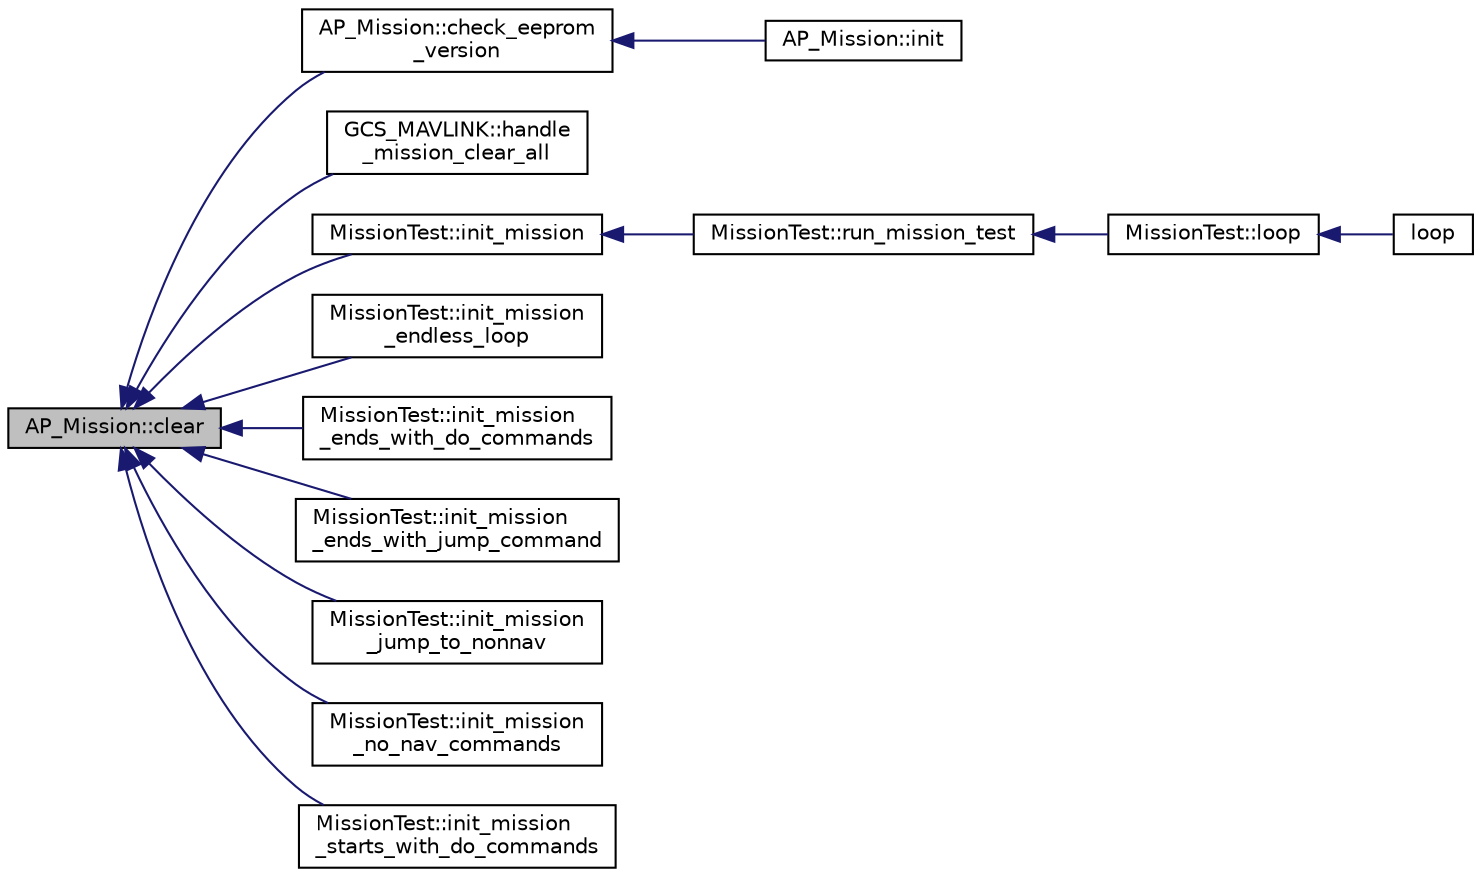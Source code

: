 digraph "AP_Mission::clear"
{
 // INTERACTIVE_SVG=YES
  edge [fontname="Helvetica",fontsize="10",labelfontname="Helvetica",labelfontsize="10"];
  node [fontname="Helvetica",fontsize="10",shape=record];
  rankdir="LR";
  Node1 [label="AP_Mission::clear",height=0.2,width=0.4,color="black", fillcolor="grey75", style="filled", fontcolor="black"];
  Node1 -> Node2 [dir="back",color="midnightblue",fontsize="10",style="solid",fontname="Helvetica"];
  Node2 [label="AP_Mission::check_eeprom\l_version",height=0.2,width=0.4,color="black", fillcolor="white", style="filled",URL="$classAP__Mission.html#ad7d2e7ab671227cdcf308aa58149e9a5"];
  Node2 -> Node3 [dir="back",color="midnightblue",fontsize="10",style="solid",fontname="Helvetica"];
  Node3 [label="AP_Mission::init",height=0.2,width=0.4,color="black", fillcolor="white", style="filled",URL="$classAP__Mission.html#aca08705d731469bf69daa788d93af56b",tooltip="init - initialises this library including checks the version in eeprom matches this library ..."];
  Node1 -> Node4 [dir="back",color="midnightblue",fontsize="10",style="solid",fontname="Helvetica"];
  Node4 [label="GCS_MAVLINK::handle\l_mission_clear_all",height=0.2,width=0.4,color="black", fillcolor="white", style="filled",URL="$classGCS__MAVLINK.html#a3ce88980604114dad68dda40849c8e09"];
  Node1 -> Node5 [dir="back",color="midnightblue",fontsize="10",style="solid",fontname="Helvetica"];
  Node5 [label="MissionTest::init_mission",height=0.2,width=0.4,color="black", fillcolor="white", style="filled",URL="$classMissionTest.html#a7ca0e5d432a02e97dbcef60c633a5e4d"];
  Node5 -> Node6 [dir="back",color="midnightblue",fontsize="10",style="solid",fontname="Helvetica"];
  Node6 [label="MissionTest::run_mission_test",height=0.2,width=0.4,color="black", fillcolor="white", style="filled",URL="$classMissionTest.html#a2161685b1b75329ff76bc4243518212d"];
  Node6 -> Node7 [dir="back",color="midnightblue",fontsize="10",style="solid",fontname="Helvetica"];
  Node7 [label="MissionTest::loop",height=0.2,width=0.4,color="black", fillcolor="white", style="filled",URL="$classMissionTest.html#ab2537e6e678a9468a69cd09f0296aeca"];
  Node7 -> Node8 [dir="back",color="midnightblue",fontsize="10",style="solid",fontname="Helvetica"];
  Node8 [label="loop",height=0.2,width=0.4,color="black", fillcolor="white", style="filled",URL="$AP__Mission__test_8cpp.html#a0b33edabd7f1c4e4a0bf32c67269be2f"];
  Node1 -> Node9 [dir="back",color="midnightblue",fontsize="10",style="solid",fontname="Helvetica"];
  Node9 [label="MissionTest::init_mission\l_endless_loop",height=0.2,width=0.4,color="black", fillcolor="white", style="filled",URL="$classMissionTest.html#a6b146fdb2cae5e245fe3808dc105dc29"];
  Node1 -> Node10 [dir="back",color="midnightblue",fontsize="10",style="solid",fontname="Helvetica"];
  Node10 [label="MissionTest::init_mission\l_ends_with_do_commands",height=0.2,width=0.4,color="black", fillcolor="white", style="filled",URL="$classMissionTest.html#a7e2eedf038693bf48fdf89a95cc6ea79"];
  Node1 -> Node11 [dir="back",color="midnightblue",fontsize="10",style="solid",fontname="Helvetica"];
  Node11 [label="MissionTest::init_mission\l_ends_with_jump_command",height=0.2,width=0.4,color="black", fillcolor="white", style="filled",URL="$classMissionTest.html#afed49d80b7fadb3302603502bbc4c37c"];
  Node1 -> Node12 [dir="back",color="midnightblue",fontsize="10",style="solid",fontname="Helvetica"];
  Node12 [label="MissionTest::init_mission\l_jump_to_nonnav",height=0.2,width=0.4,color="black", fillcolor="white", style="filled",URL="$classMissionTest.html#a672f7a7656e9f3bb6c0de5515a06ca42"];
  Node1 -> Node13 [dir="back",color="midnightblue",fontsize="10",style="solid",fontname="Helvetica"];
  Node13 [label="MissionTest::init_mission\l_no_nav_commands",height=0.2,width=0.4,color="black", fillcolor="white", style="filled",URL="$classMissionTest.html#acbcce9d917e5f61b8a6c60a4ba798a12"];
  Node1 -> Node14 [dir="back",color="midnightblue",fontsize="10",style="solid",fontname="Helvetica"];
  Node14 [label="MissionTest::init_mission\l_starts_with_do_commands",height=0.2,width=0.4,color="black", fillcolor="white", style="filled",URL="$classMissionTest.html#a0c632081f8a501a55701c67391ae0e98"];
}
